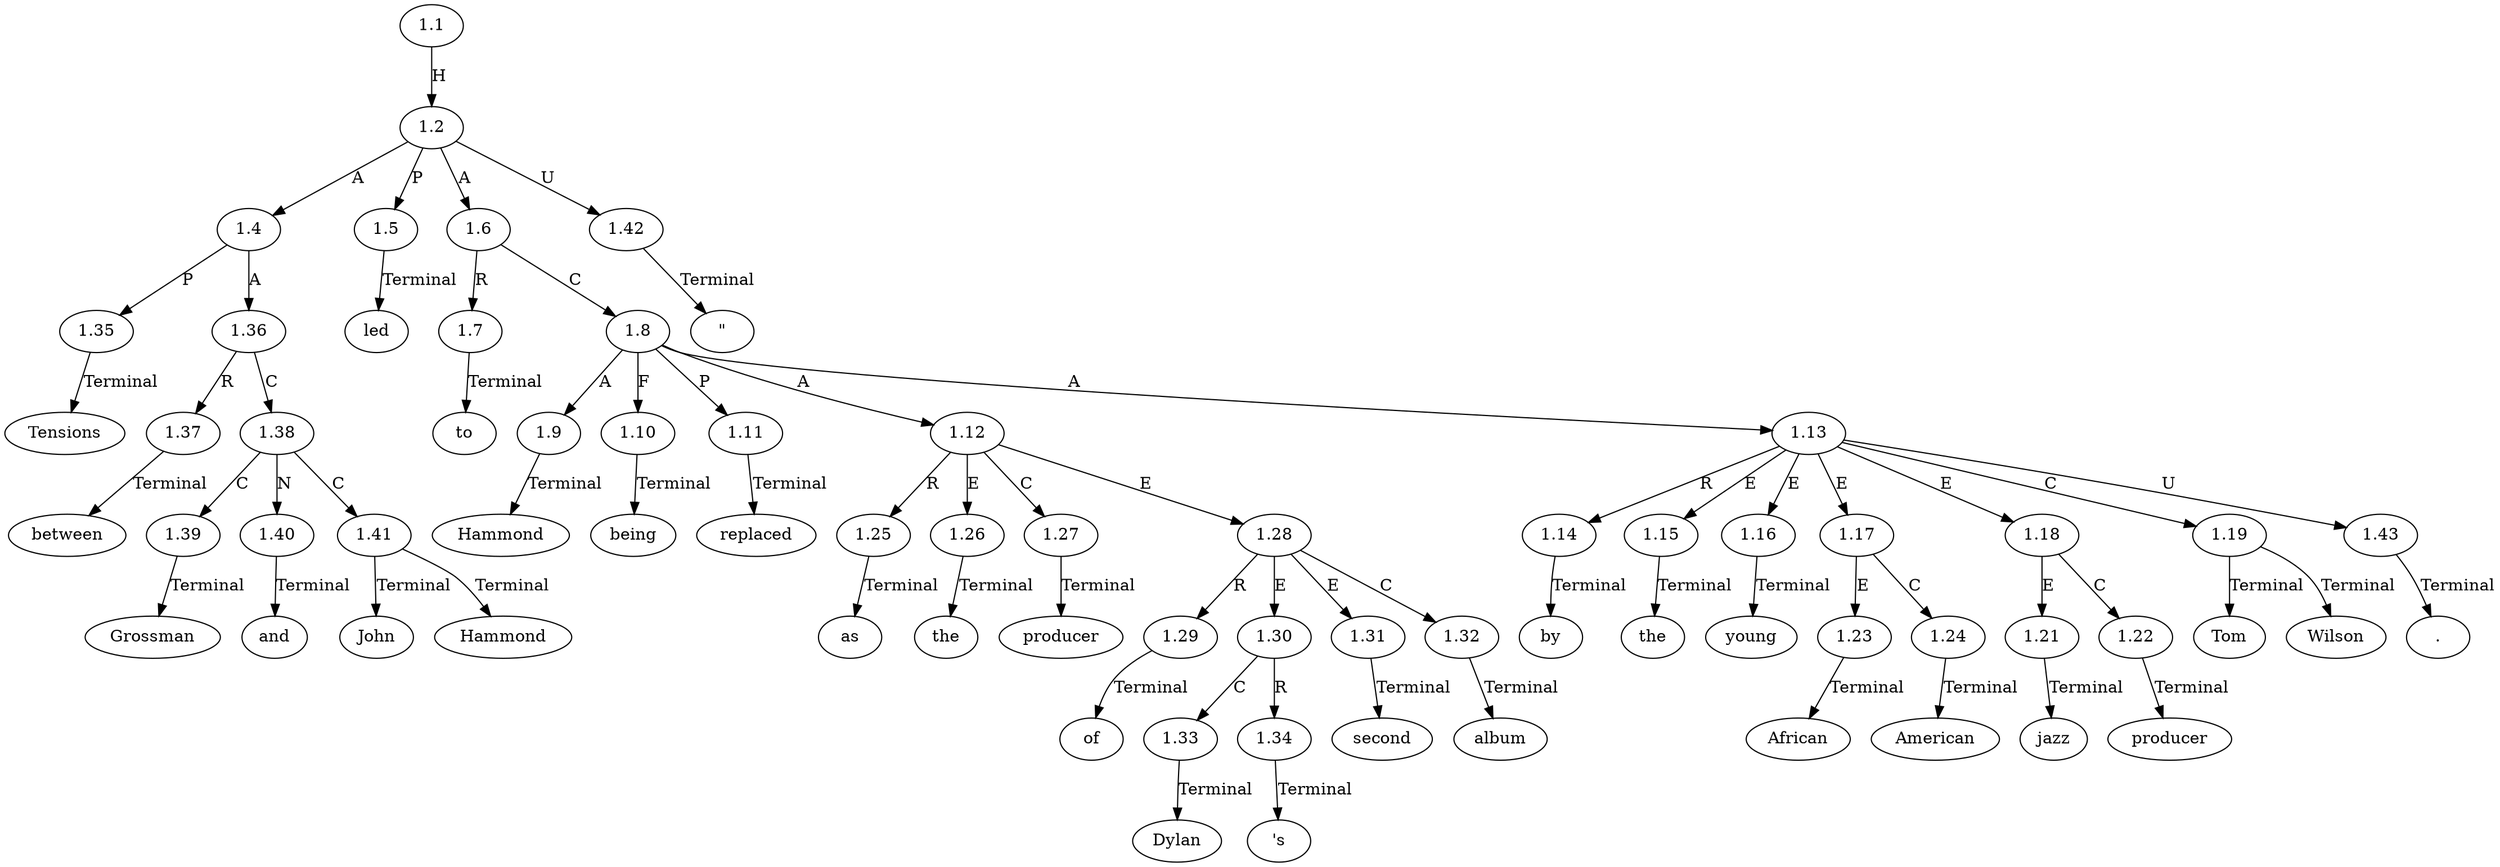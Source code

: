 // Graph
digraph {
	0.1 [label="\"" ordering=out]
	0.10 [label=Hammond ordering=out]
	0.11 [label=being ordering=out]
	0.12 [label=replaced ordering=out]
	0.13 [label=as ordering=out]
	0.14 [label=the ordering=out]
	0.15 [label=producer ordering=out]
	0.16 [label=of ordering=out]
	0.17 [label=Dylan ordering=out]
	0.18 [label="'s" ordering=out]
	0.19 [label=second ordering=out]
	0.2 [label=Tensions ordering=out]
	0.20 [label=album ordering=out]
	0.21 [label=by ordering=out]
	0.22 [label=the ordering=out]
	0.23 [label=young ordering=out]
	0.24 [label=African ordering=out]
	0.25 [label=American ordering=out]
	0.26 [label=jazz ordering=out]
	0.27 [label=producer ordering=out]
	0.28 [label=Tom ordering=out]
	0.29 [label=Wilson ordering=out]
	0.3 [label=between ordering=out]
	0.30 [label="." ordering=out]
	0.4 [label=Grossman ordering=out]
	0.5 [label=and ordering=out]
	0.6 [label=John ordering=out]
	0.7 [label=Hammond ordering=out]
	0.8 [label=led ordering=out]
	0.9 [label=to ordering=out]
	1.1 [label=1.1 ordering=out]
	1.2 [label=1.2 ordering=out]
	1.4 [label=1.4 ordering=out]
	1.5 [label=1.5 ordering=out]
	1.6 [label=1.6 ordering=out]
	1.7 [label=1.7 ordering=out]
	1.8 [label=1.8 ordering=out]
	1.9 [label=1.9 ordering=out]
	1.10 [label=1.10 ordering=out]
	1.11 [label=1.11 ordering=out]
	1.12 [label=1.12 ordering=out]
	1.13 [label=1.13 ordering=out]
	1.14 [label=1.14 ordering=out]
	1.15 [label=1.15 ordering=out]
	1.16 [label=1.16 ordering=out]
	1.17 [label=1.17 ordering=out]
	1.18 [label=1.18 ordering=out]
	1.19 [label=1.19 ordering=out]
	1.21 [label=1.21 ordering=out]
	1.22 [label=1.22 ordering=out]
	1.23 [label=1.23 ordering=out]
	1.24 [label=1.24 ordering=out]
	1.25 [label=1.25 ordering=out]
	1.26 [label=1.26 ordering=out]
	1.27 [label=1.27 ordering=out]
	1.28 [label=1.28 ordering=out]
	1.29 [label=1.29 ordering=out]
	1.30 [label=1.30 ordering=out]
	1.31 [label=1.31 ordering=out]
	1.32 [label=1.32 ordering=out]
	1.33 [label=1.33 ordering=out]
	1.34 [label=1.34 ordering=out]
	1.35 [label=1.35 ordering=out]
	1.36 [label=1.36 ordering=out]
	1.37 [label=1.37 ordering=out]
	1.38 [label=1.38 ordering=out]
	1.39 [label=1.39 ordering=out]
	1.40 [label=1.40 ordering=out]
	1.41 [label=1.41 ordering=out]
	1.42 [label=1.42 ordering=out]
	1.43 [label=1.43 ordering=out]
	1.1 -> 1.2 [label=H ordering=out]
	1.2 -> 1.4 [label=A ordering=out]
	1.2 -> 1.5 [label=P ordering=out]
	1.2 -> 1.6 [label=A ordering=out]
	1.2 -> 1.42 [label=U ordering=out]
	1.4 -> 1.35 [label=P ordering=out]
	1.4 -> 1.36 [label=A ordering=out]
	1.5 -> 0.8 [label=Terminal ordering=out]
	1.6 -> 1.7 [label=R ordering=out]
	1.6 -> 1.8 [label=C ordering=out]
	1.7 -> 0.9 [label=Terminal ordering=out]
	1.8 -> 1.9 [label=A ordering=out]
	1.8 -> 1.10 [label=F ordering=out]
	1.8 -> 1.11 [label=P ordering=out]
	1.8 -> 1.12 [label=A ordering=out]
	1.8 -> 1.13 [label=A ordering=out]
	1.9 -> 0.10 [label=Terminal ordering=out]
	1.10 -> 0.11 [label=Terminal ordering=out]
	1.11 -> 0.12 [label=Terminal ordering=out]
	1.12 -> 1.25 [label=R ordering=out]
	1.12 -> 1.26 [label=E ordering=out]
	1.12 -> 1.27 [label=C ordering=out]
	1.12 -> 1.28 [label=E ordering=out]
	1.13 -> 1.14 [label=R ordering=out]
	1.13 -> 1.15 [label=E ordering=out]
	1.13 -> 1.16 [label=E ordering=out]
	1.13 -> 1.17 [label=E ordering=out]
	1.13 -> 1.18 [label=E ordering=out]
	1.13 -> 1.19 [label=C ordering=out]
	1.13 -> 1.43 [label=U ordering=out]
	1.14 -> 0.21 [label=Terminal ordering=out]
	1.15 -> 0.22 [label=Terminal ordering=out]
	1.16 -> 0.23 [label=Terminal ordering=out]
	1.17 -> 1.23 [label=E ordering=out]
	1.17 -> 1.24 [label=C ordering=out]
	1.18 -> 1.21 [label=E ordering=out]
	1.18 -> 1.22 [label=C ordering=out]
	1.19 -> 0.28 [label=Terminal ordering=out]
	1.19 -> 0.29 [label=Terminal ordering=out]
	1.21 -> 0.26 [label=Terminal ordering=out]
	1.22 -> 0.27 [label=Terminal ordering=out]
	1.23 -> 0.24 [label=Terminal ordering=out]
	1.24 -> 0.25 [label=Terminal ordering=out]
	1.25 -> 0.13 [label=Terminal ordering=out]
	1.26 -> 0.14 [label=Terminal ordering=out]
	1.27 -> 0.15 [label=Terminal ordering=out]
	1.28 -> 1.29 [label=R ordering=out]
	1.28 -> 1.30 [label=E ordering=out]
	1.28 -> 1.31 [label=E ordering=out]
	1.28 -> 1.32 [label=C ordering=out]
	1.29 -> 0.16 [label=Terminal ordering=out]
	1.30 -> 1.33 [label=C ordering=out]
	1.30 -> 1.34 [label=R ordering=out]
	1.31 -> 0.19 [label=Terminal ordering=out]
	1.32 -> 0.20 [label=Terminal ordering=out]
	1.33 -> 0.17 [label=Terminal ordering=out]
	1.34 -> 0.18 [label=Terminal ordering=out]
	1.35 -> 0.2 [label=Terminal ordering=out]
	1.36 -> 1.37 [label=R ordering=out]
	1.36 -> 1.38 [label=C ordering=out]
	1.37 -> 0.3 [label=Terminal ordering=out]
	1.38 -> 1.39 [label=C ordering=out]
	1.38 -> 1.40 [label=N ordering=out]
	1.38 -> 1.41 [label=C ordering=out]
	1.39 -> 0.4 [label=Terminal ordering=out]
	1.40 -> 0.5 [label=Terminal ordering=out]
	1.41 -> 0.6 [label=Terminal ordering=out]
	1.41 -> 0.7 [label=Terminal ordering=out]
	1.42 -> 0.1 [label=Terminal ordering=out]
	1.43 -> 0.30 [label=Terminal ordering=out]
}
